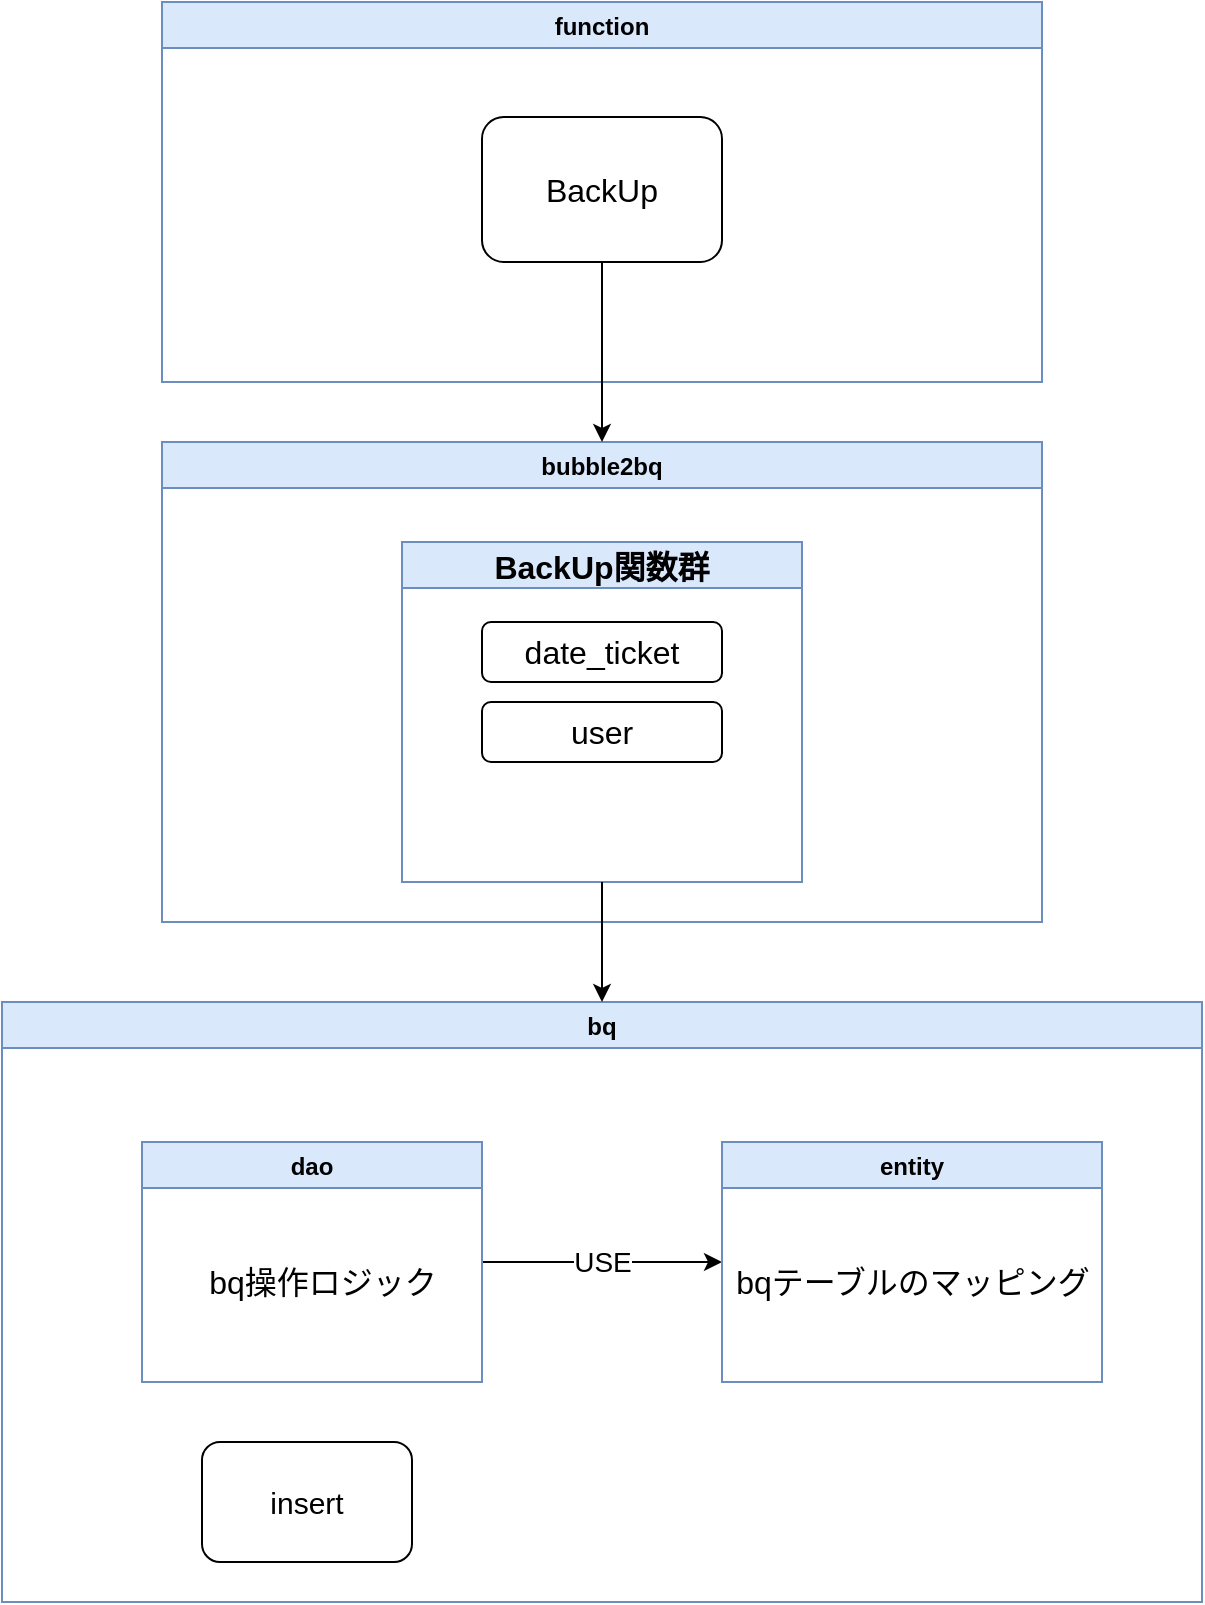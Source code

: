 <mxfile version="17.5.0" type="github">
  <diagram id="8xDBcweSEdblGlVJbz1_" name="Page-1">
    <mxGraphModel dx="1426" dy="734" grid="1" gridSize="10" guides="1" tooltips="1" connect="1" arrows="1" fold="1" page="1" pageScale="1" pageWidth="827" pageHeight="1169" math="0" shadow="0">
      <root>
        <mxCell id="0" />
        <mxCell id="1" parent="0" />
        <mxCell id="a53DxO3QZy_HYh2IaOBC-2" value="function" style="swimlane;startSize=23;fillColor=#dae8fc;strokeColor=#6c8ebf;" vertex="1" parent="1">
          <mxGeometry x="180" y="70" width="440" height="190" as="geometry" />
        </mxCell>
        <mxCell id="a53DxO3QZy_HYh2IaOBC-20" value="BackUp" style="rounded=1;whiteSpace=wrap;html=1;fontSize=16;" vertex="1" parent="a53DxO3QZy_HYh2IaOBC-2">
          <mxGeometry x="160" y="57.5" width="120" height="72.5" as="geometry" />
        </mxCell>
        <mxCell id="a53DxO3QZy_HYh2IaOBC-3" value="bubble2bq" style="swimlane;fillColor=#dae8fc;strokeColor=#6c8ebf;" vertex="1" parent="1">
          <mxGeometry x="180" y="290" width="440" height="240" as="geometry" />
        </mxCell>
        <mxCell id="a53DxO3QZy_HYh2IaOBC-22" value="BackUp関数群" style="swimlane;fontSize=16;fillColor=#dae8fc;strokeColor=#6c8ebf;" vertex="1" parent="a53DxO3QZy_HYh2IaOBC-3">
          <mxGeometry x="120" y="50" width="200" height="170" as="geometry" />
        </mxCell>
        <mxCell id="a53DxO3QZy_HYh2IaOBC-26" value="date_ticket" style="rounded=1;whiteSpace=wrap;html=1;fontSize=16;" vertex="1" parent="a53DxO3QZy_HYh2IaOBC-22">
          <mxGeometry x="40" y="40" width="120" height="30" as="geometry" />
        </mxCell>
        <mxCell id="a53DxO3QZy_HYh2IaOBC-29" value="user" style="rounded=1;whiteSpace=wrap;html=1;fontSize=16;" vertex="1" parent="a53DxO3QZy_HYh2IaOBC-22">
          <mxGeometry x="40" y="80" width="120" height="30" as="geometry" />
        </mxCell>
        <mxCell id="a53DxO3QZy_HYh2IaOBC-4" value="bq" style="swimlane;fillColor=#dae8fc;strokeColor=#6c8ebf;" vertex="1" parent="1">
          <mxGeometry x="100" y="570" width="600" height="300" as="geometry" />
        </mxCell>
        <mxCell id="a53DxO3QZy_HYh2IaOBC-16" value="USE" style="edgeStyle=orthogonalEdgeStyle;rounded=0;orthogonalLoop=1;jettySize=auto;html=1;exitX=1;exitY=0.5;exitDx=0;exitDy=0;entryX=0;entryY=0.5;entryDx=0;entryDy=0;fontSize=14;" edge="1" parent="a53DxO3QZy_HYh2IaOBC-4" source="a53DxO3QZy_HYh2IaOBC-7" target="a53DxO3QZy_HYh2IaOBC-9">
          <mxGeometry relative="1" as="geometry" />
        </mxCell>
        <mxCell id="a53DxO3QZy_HYh2IaOBC-7" value="dao" style="swimlane;startSize=23;fillColor=#dae8fc;strokeColor=#6c8ebf;" vertex="1" parent="a53DxO3QZy_HYh2IaOBC-4">
          <mxGeometry x="70" y="70" width="170" height="120" as="geometry" />
        </mxCell>
        <mxCell id="a53DxO3QZy_HYh2IaOBC-15" value="&lt;font style=&quot;font-size: 16px&quot;&gt;bq操作ロジック&lt;/font&gt;" style="text;html=1;align=center;verticalAlign=middle;resizable=0;points=[];autosize=1;strokeColor=none;fillColor=none;fontSize=14;" vertex="1" parent="a53DxO3QZy_HYh2IaOBC-7">
          <mxGeometry x="25" y="60" width="130" height="20" as="geometry" />
        </mxCell>
        <mxCell id="a53DxO3QZy_HYh2IaOBC-9" value="entity" style="swimlane;startSize=23;fillColor=#dae8fc;strokeColor=#6c8ebf;" vertex="1" parent="a53DxO3QZy_HYh2IaOBC-4">
          <mxGeometry x="360" y="70" width="190" height="120" as="geometry" />
        </mxCell>
        <mxCell id="a53DxO3QZy_HYh2IaOBC-14" value="&lt;div&gt;&lt;font style=&quot;font-size: 16px&quot;&gt;bqテーブルのマッピング&lt;/font&gt;&lt;/div&gt;" style="text;html=1;align=center;verticalAlign=middle;resizable=0;points=[];autosize=1;strokeColor=none;fillColor=none;" vertex="1" parent="a53DxO3QZy_HYh2IaOBC-9">
          <mxGeometry y="60" width="190" height="20" as="geometry" />
        </mxCell>
        <mxCell id="a53DxO3QZy_HYh2IaOBC-11" value="&lt;font style=&quot;font-size: 15px&quot;&gt;insert&lt;/font&gt;" style="rounded=1;whiteSpace=wrap;html=1;" vertex="1" parent="a53DxO3QZy_HYh2IaOBC-4">
          <mxGeometry x="100" y="220" width="105" height="60" as="geometry" />
        </mxCell>
        <mxCell id="a53DxO3QZy_HYh2IaOBC-23" style="edgeStyle=orthogonalEdgeStyle;rounded=0;orthogonalLoop=1;jettySize=auto;html=1;entryX=0.5;entryY=0;entryDx=0;entryDy=0;fontSize=16;" edge="1" parent="1" source="a53DxO3QZy_HYh2IaOBC-20" target="a53DxO3QZy_HYh2IaOBC-3">
          <mxGeometry relative="1" as="geometry" />
        </mxCell>
        <mxCell id="a53DxO3QZy_HYh2IaOBC-32" style="edgeStyle=orthogonalEdgeStyle;rounded=0;orthogonalLoop=1;jettySize=auto;html=1;entryX=0.5;entryY=0;entryDx=0;entryDy=0;fontSize=16;" edge="1" parent="1" source="a53DxO3QZy_HYh2IaOBC-22" target="a53DxO3QZy_HYh2IaOBC-4">
          <mxGeometry relative="1" as="geometry" />
        </mxCell>
      </root>
    </mxGraphModel>
  </diagram>
</mxfile>
